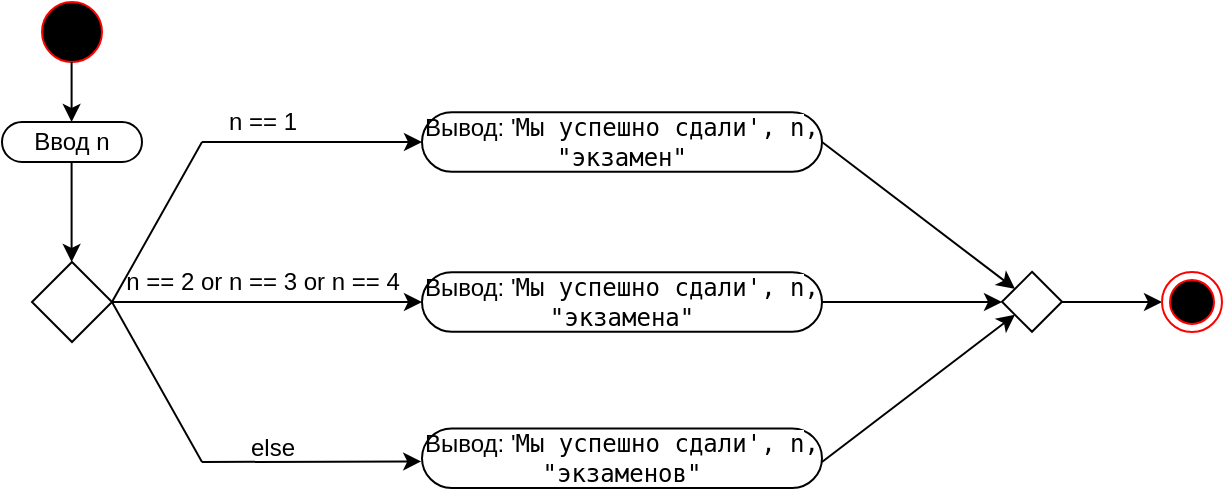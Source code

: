 <mxfile version="14.6.3" type="github">
  <diagram name="Page-1" id="e7e014a7-5840-1c2e-5031-d8a46d1fe8dd">
    <mxGraphModel dx="1021" dy="608" grid="1" gridSize="10" guides="1" tooltips="1" connect="1" arrows="1" fold="1" page="1" pageScale="1" pageWidth="1169" pageHeight="826" background="#ffffff" math="0" shadow="0">
      <root>
        <mxCell id="0" />
        <mxCell id="1" parent="0" />
        <mxCell id="cayVU3onndcovrMLiNNb-41" value="" style="ellipse;fillColor=#000000;strokeColor=#FF0000;" vertex="1" parent="1">
          <mxGeometry x="360" y="170" width="30" height="30" as="geometry" />
        </mxCell>
        <mxCell id="cayVU3onndcovrMLiNNb-42" value="" style="endArrow=classic;html=1;" edge="1" parent="1">
          <mxGeometry width="50" height="50" relative="1" as="geometry">
            <mxPoint x="374.8" y="200" as="sourcePoint" />
            <mxPoint x="374.8" y="230" as="targetPoint" />
          </mxGeometry>
        </mxCell>
        <mxCell id="cayVU3onndcovrMLiNNb-43" value="Ввод n" style="rounded=1;whiteSpace=wrap;html=1;fillColor=#FFFFFF;arcSize=50;" vertex="1" parent="1">
          <mxGeometry x="340" y="230" width="70" height="20" as="geometry" />
        </mxCell>
        <mxCell id="cayVU3onndcovrMLiNNb-44" value="" style="endArrow=classic;html=1;" edge="1" parent="1">
          <mxGeometry width="50" height="50" relative="1" as="geometry">
            <mxPoint x="374.8" y="250" as="sourcePoint" />
            <mxPoint x="374.8" y="300" as="targetPoint" />
          </mxGeometry>
        </mxCell>
        <mxCell id="cayVU3onndcovrMLiNNb-47" style="edgeStyle=orthogonalEdgeStyle;rounded=0;orthogonalLoop=1;jettySize=auto;html=1;exitX=1;exitY=0.5;exitDx=0;exitDy=0;" edge="1" parent="1" source="cayVU3onndcovrMLiNNb-45" target="cayVU3onndcovrMLiNNb-48">
          <mxGeometry relative="1" as="geometry">
            <mxPoint x="520" y="320.2" as="targetPoint" />
          </mxGeometry>
        </mxCell>
        <mxCell id="cayVU3onndcovrMLiNNb-45" value="" style="rhombus;strokeColor=#000000;fillColor=#FFFFFF;" vertex="1" parent="1">
          <mxGeometry x="355" y="300" width="40" height="40" as="geometry" />
        </mxCell>
        <mxCell id="cayVU3onndcovrMLiNNb-48" value="Вывод: &#39;&lt;span style=&quot;font-family: &amp;#34;jetbrains mono&amp;#34; , monospace&quot;&gt;Мы успешно сдали&#39;&lt;/span&gt;&lt;span style=&quot;font-family: &amp;#34;jetbrains mono&amp;#34; , monospace&quot;&gt;, &lt;span style=&quot;background-color: rgb(255 , 255 , 255)&quot;&gt;n&lt;/span&gt;&lt;/span&gt;&lt;span style=&quot;font-family: &amp;#34;jetbrains mono&amp;#34; , monospace&quot;&gt;, &lt;/span&gt;&lt;span style=&quot;font-family: &amp;#34;jetbrains mono&amp;#34; , monospace&quot;&gt;&quot;экзамена&quot;&lt;/span&gt;" style="rounded=1;whiteSpace=wrap;html=1;strokeColor=#000000;fillColor=#FFFFFF;arcSize=50;" vertex="1" parent="1">
          <mxGeometry x="550" y="305.1" width="200" height="29.8" as="geometry" />
        </mxCell>
        <mxCell id="cayVU3onndcovrMLiNNb-49" value="n == 2 or n == 3 or n == 4" style="text;html=1;align=center;verticalAlign=middle;resizable=0;points=[];autosize=1;strokeColor=none;" vertex="1" parent="1">
          <mxGeometry x="395" y="300" width="150" height="20" as="geometry" />
        </mxCell>
        <mxCell id="cayVU3onndcovrMLiNNb-56" value="" style="endArrow=none;html=1;" edge="1" parent="1">
          <mxGeometry width="50" height="50" relative="1" as="geometry">
            <mxPoint x="395" y="320" as="sourcePoint" />
            <mxPoint x="440" y="240" as="targetPoint" />
          </mxGeometry>
        </mxCell>
        <mxCell id="cayVU3onndcovrMLiNNb-58" value="" style="endArrow=classic;html=1;" edge="1" parent="1">
          <mxGeometry width="50" height="50" relative="1" as="geometry">
            <mxPoint x="440" y="240" as="sourcePoint" />
            <mxPoint x="550" y="240" as="targetPoint" />
          </mxGeometry>
        </mxCell>
        <mxCell id="cayVU3onndcovrMLiNNb-59" value="Вывод: &#39;&lt;span style=&quot;font-family: &amp;#34;jetbrains mono&amp;#34; , monospace&quot;&gt;Мы успешно сдали&#39;&lt;/span&gt;&lt;span style=&quot;font-family: &amp;#34;jetbrains mono&amp;#34; , monospace&quot;&gt;, &lt;span style=&quot;background-color: rgb(255 , 255 , 255)&quot;&gt;n&lt;/span&gt;&lt;/span&gt;&lt;span style=&quot;font-family: &amp;#34;jetbrains mono&amp;#34; , monospace&quot;&gt;, &lt;/span&gt;&lt;span style=&quot;font-family: &amp;#34;jetbrains mono&amp;#34; , monospace&quot;&gt;&quot;экзамен&quot;&lt;/span&gt;" style="rounded=1;whiteSpace=wrap;html=1;strokeColor=#000000;fillColor=#FFFFFF;arcSize=50;" vertex="1" parent="1">
          <mxGeometry x="550" y="225.1" width="200" height="29.8" as="geometry" />
        </mxCell>
        <mxCell id="cayVU3onndcovrMLiNNb-60" value="n == 1" style="text;html=1;align=center;verticalAlign=middle;resizable=0;points=[];autosize=1;strokeColor=none;" vertex="1" parent="1">
          <mxGeometry x="445" y="220" width="50" height="20" as="geometry" />
        </mxCell>
        <mxCell id="cayVU3onndcovrMLiNNb-61" value="" style="endArrow=none;html=1;" edge="1" parent="1">
          <mxGeometry width="50" height="50" relative="1" as="geometry">
            <mxPoint x="395" y="320" as="sourcePoint" />
            <mxPoint x="440" y="400" as="targetPoint" />
          </mxGeometry>
        </mxCell>
        <mxCell id="cayVU3onndcovrMLiNNb-62" value="" style="endArrow=classic;html=1;entryX=-0.002;entryY=0.555;entryDx=0;entryDy=0;entryPerimeter=0;" edge="1" parent="1" target="cayVU3onndcovrMLiNNb-63">
          <mxGeometry width="50" height="50" relative="1" as="geometry">
            <mxPoint x="440" y="400" as="sourcePoint" />
            <mxPoint x="540" y="400" as="targetPoint" />
          </mxGeometry>
        </mxCell>
        <mxCell id="cayVU3onndcovrMLiNNb-63" value="Вывод: &#39;&lt;span style=&quot;font-family: &amp;#34;jetbrains mono&amp;#34; , monospace&quot;&gt;Мы успешно сдали&#39;&lt;/span&gt;&lt;span style=&quot;font-family: &amp;#34;jetbrains mono&amp;#34; , monospace&quot;&gt;, &lt;span style=&quot;background-color: rgb(255 , 255 , 255)&quot;&gt;n&lt;/span&gt;&lt;/span&gt;&lt;span style=&quot;font-family: &amp;#34;jetbrains mono&amp;#34; , monospace&quot;&gt;, &lt;/span&gt;&lt;span style=&quot;font-family: &amp;#34;jetbrains mono&amp;#34; , monospace&quot;&gt;&quot;экзаменов&quot;&lt;/span&gt;" style="rounded=1;whiteSpace=wrap;html=1;strokeColor=#000000;fillColor=#FFFFFF;arcSize=50;" vertex="1" parent="1">
          <mxGeometry x="550" y="383.2" width="200" height="29.8" as="geometry" />
        </mxCell>
        <mxCell id="cayVU3onndcovrMLiNNb-64" value="else" style="text;html=1;align=center;verticalAlign=middle;resizable=0;points=[];autosize=1;strokeColor=none;" vertex="1" parent="1">
          <mxGeometry x="455" y="383.2" width="40" height="20" as="geometry" />
        </mxCell>
        <mxCell id="cayVU3onndcovrMLiNNb-65" value="" style="endArrow=classic;html=1;" edge="1" parent="1" target="cayVU3onndcovrMLiNNb-68">
          <mxGeometry width="50" height="50" relative="1" as="geometry">
            <mxPoint x="750" y="400" as="sourcePoint" />
            <mxPoint x="840" y="330" as="targetPoint" />
          </mxGeometry>
        </mxCell>
        <mxCell id="cayVU3onndcovrMLiNNb-66" value="" style="endArrow=classic;html=1;" edge="1" parent="1">
          <mxGeometry width="50" height="50" relative="1" as="geometry">
            <mxPoint x="750" y="320" as="sourcePoint" />
            <mxPoint x="840" y="320" as="targetPoint" />
          </mxGeometry>
        </mxCell>
        <mxCell id="cayVU3onndcovrMLiNNb-67" value="" style="endArrow=classic;html=1;" edge="1" parent="1" target="cayVU3onndcovrMLiNNb-68">
          <mxGeometry width="50" height="50" relative="1" as="geometry">
            <mxPoint x="750" y="240" as="sourcePoint" />
            <mxPoint x="840" y="310" as="targetPoint" />
          </mxGeometry>
        </mxCell>
        <mxCell id="cayVU3onndcovrMLiNNb-68" value="" style="rhombus;strokeColor=#000000;fillColor=#FFFFFF;" vertex="1" parent="1">
          <mxGeometry x="840" y="304.9" width="30" height="30" as="geometry" />
        </mxCell>
        <mxCell id="cayVU3onndcovrMLiNNb-69" value="" style="endArrow=classic;html=1;" edge="1" parent="1">
          <mxGeometry width="50" height="50" relative="1" as="geometry">
            <mxPoint x="870" y="320" as="sourcePoint" />
            <mxPoint x="920" y="320" as="targetPoint" />
          </mxGeometry>
        </mxCell>
        <mxCell id="cayVU3onndcovrMLiNNb-70" value="" style="ellipse;html=1;shape=endState;fillColor=#000000;strokeColor=#FF0000;" vertex="1" parent="1">
          <mxGeometry x="920" y="305" width="30" height="30" as="geometry" />
        </mxCell>
      </root>
    </mxGraphModel>
  </diagram>
</mxfile>
